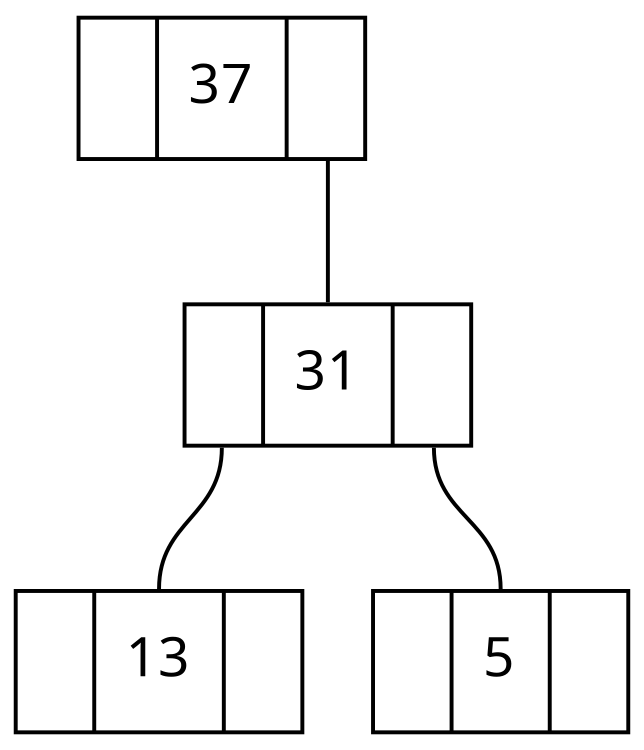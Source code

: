strict graph {
    graph [fontname = "Handlee", size="5!"];
    node [fontname = "Handlee", shape = record];
    edge [fontname = "Handlee"];
	n37[label = "<l> | <m> 37	| <r>"];
	n31[label = "<l> | <m> 31	| <r>"];
	n13[label = "<l> | <m> 13	| <r>"];
	n05[label = "<l> | <m> 5	| <r>"];
	n37:r -- n31:m;
	n31:l -- n13:m;
	n31:r -- n05:m;
}

strict graph {
    graph [fontname = "Handlee", size="5!"];
    node [fontname = "Handlee", shape = record];
    edge [fontname = "Handlee"];
	n31[label = "<l> | <m> 31	| <r>"];
	n13[label = "<l> | <m> 13	| <r>"];
	n05[label = "<l> | <m> 5	| <r>"];
	n31:l -- n13:m;
	n31:r -- n05:m;
}

strict graph {
    graph [fontname = "Handlee", size="5!"];
    node [fontname = "Handlee", shape = record];
    edge [fontname = "Handlee"];
	n29[label = "<l> | <m> 29	| <r>"];
	n23[label = "<l> | <m> 23	| <r>"];
	n17[label = "<l> | <m> 17	| <r>"];
	n11[label = "<l> | <m> 11	| <r>"];
	n29:r -- n17:m;
	n17:l -- n23:m;
	n17:r -- n11:m;
}

strict graph {
    graph [fontname = "Handlee", size="7!"];
    node [fontname = "Handlee", shape = record];
    edge [fontname = "Handlee"];
	n37[label = "<l> | <m> 37	| <r>"];
	n29[label = "<l> | <m> 29	| <r>", color=red];
	n23[label = "<l> | <m> 23	| <r>"];
	n17[label = "<l> | <m> 17	| <r>"];
	n11[label = "<l> | <m> 11	| <r>"];
	n37:r -- n29:m;
	n29:r -- n17:m;
	n17:l -- n23:m;
	n17:r -- n11:m;
}

strict graph {
    graph [fontname = "Handlee", size="8!"];
    node [fontname = "Handlee", shape = record];
    edge [fontname = "Handlee"];
	n37[label = "<l> | <m> 37	| <r>"];
	n29[label = "<l> | <m> 29	| <r>"];
	n23[label = "<l> | <m> 23	| <r>"];
	n17[label = "<l> | <m> 17	| <r>"];
	n11[label = "<l> | <m> 11	| <r>"];
	n31[label = "<l> | <m> 31	| <r>", color=red];
	n13[label = "<l> | <m> 13	| <r>"];
	n05[label = "<l> | <m> 5	| <r>"];
	n37:r -- n29:m;
	n29:r -- n17:m;
	n17:l -- n23:m;
	n17:r -- n11:m;
	n29:l -- n31:m;
	n31:l -- n13:m;
	n31:r -- n05:m;
}
